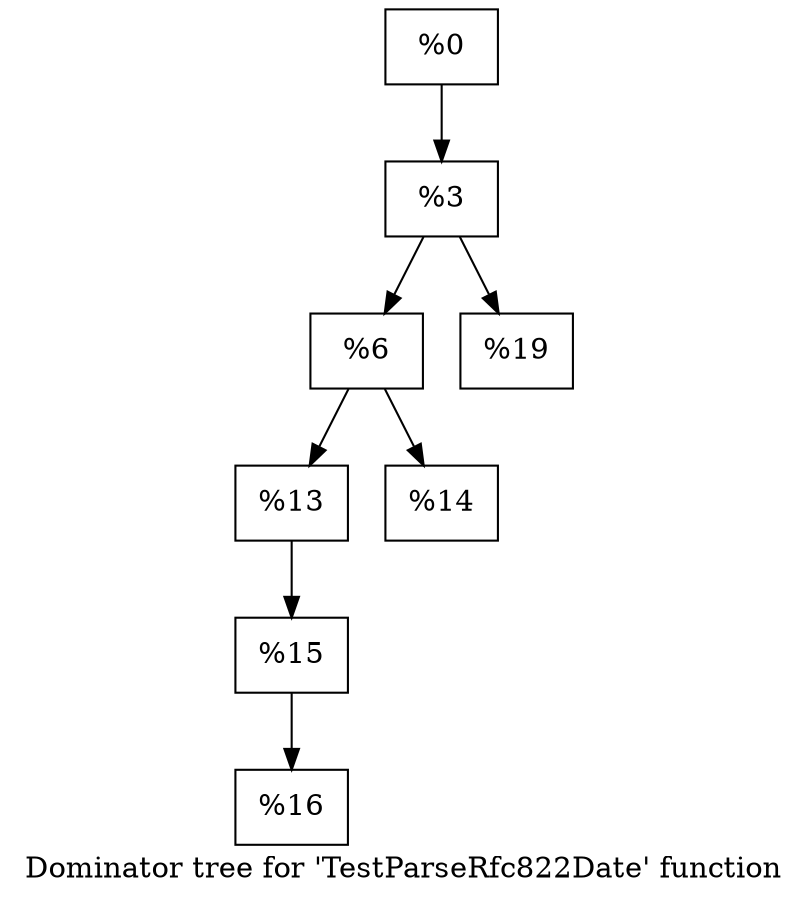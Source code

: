 digraph "Dominator tree for 'TestParseRfc822Date' function" {
	label="Dominator tree for 'TestParseRfc822Date' function";

	Node0x25ec8a0 [shape=record,label="{%0}"];
	Node0x25ec8a0 -> Node0x25ecab0;
	Node0x25ecab0 [shape=record,label="{%3}"];
	Node0x25ecab0 -> Node0x25ece60;
	Node0x25ecab0 -> Node0x25ef180;
	Node0x25ece60 [shape=record,label="{%6}"];
	Node0x25ece60 -> Node0x25ed340;
	Node0x25ece60 -> Node0x25ee900;
	Node0x25ed340 [shape=record,label="{%13}"];
	Node0x25ed340 -> Node0x25ee0b0;
	Node0x25ee0b0 [shape=record,label="{%15}"];
	Node0x25ee0b0 -> Node0x25ee610;
	Node0x25ee610 [shape=record,label="{%16}"];
	Node0x25ee900 [shape=record,label="{%14}"];
	Node0x25ef180 [shape=record,label="{%19}"];
}
